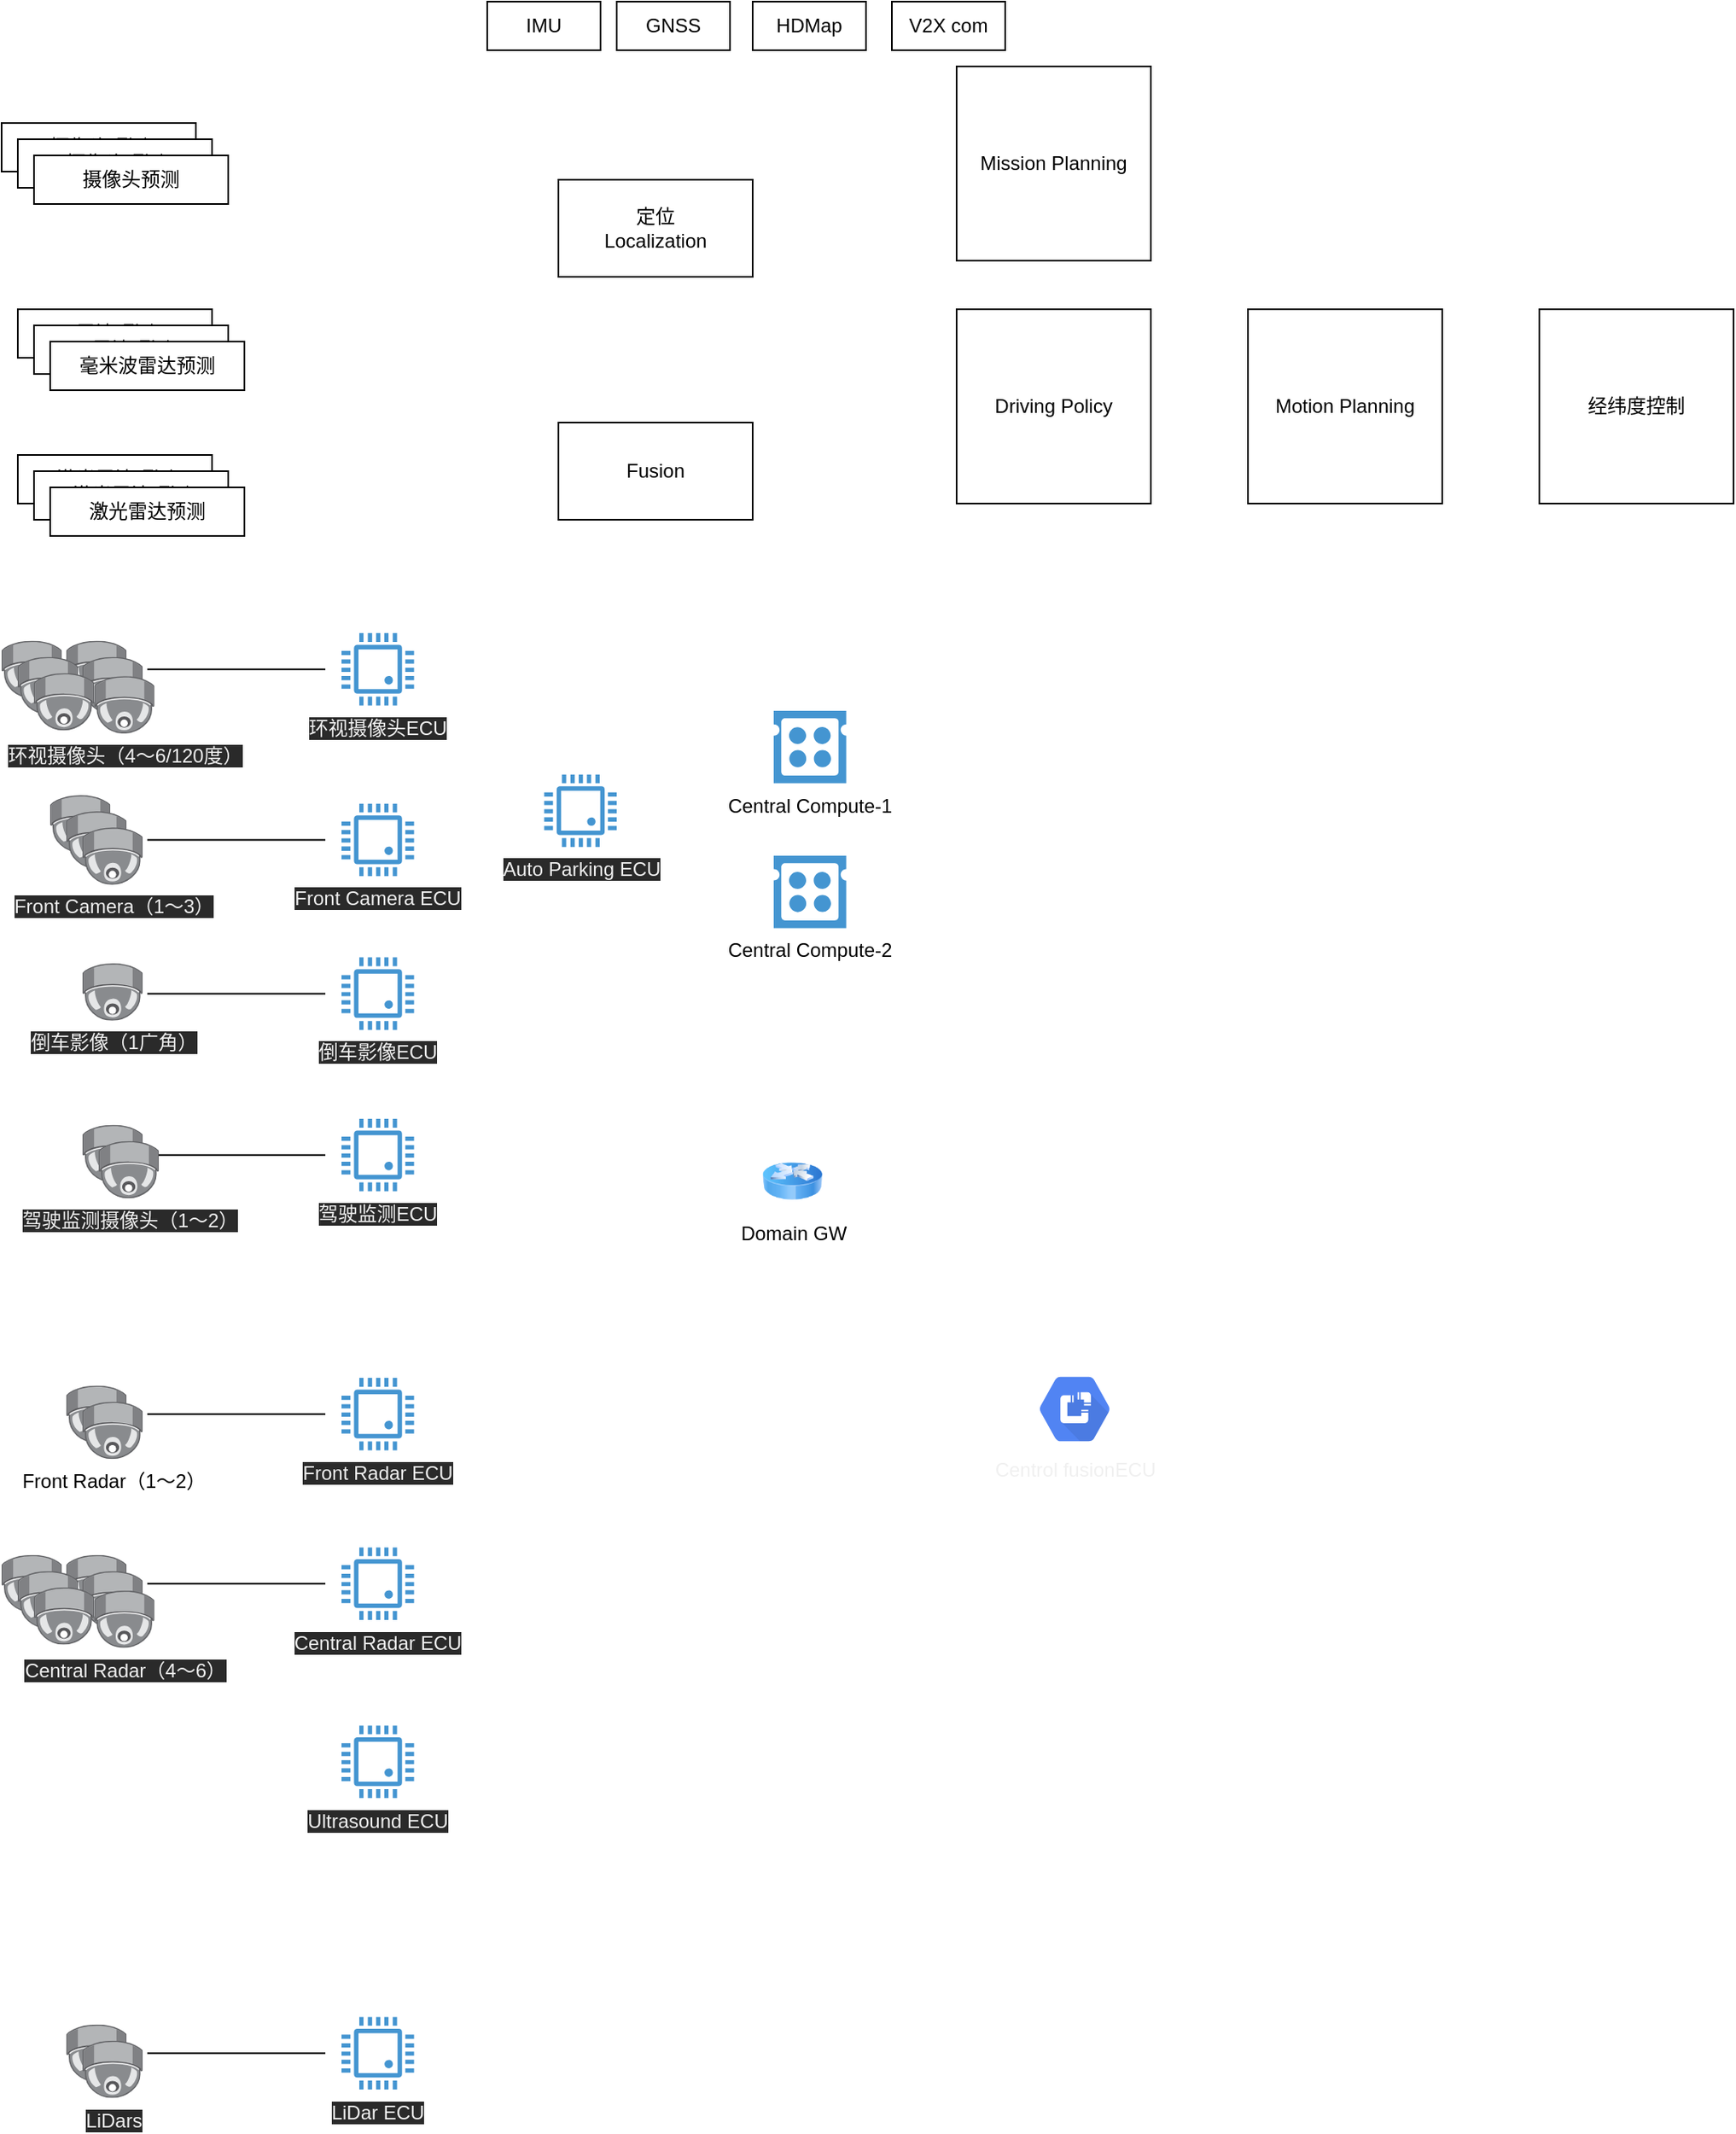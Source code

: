 <mxfile>
    <diagram id="DJZX5yNQ83qQmMtaysAp" name="Page-1">
        <mxGraphModel dx="898" dy="570" grid="1" gridSize="10" guides="1" tooltips="1" connect="1" arrows="1" fold="1" page="1" pageScale="1" pageWidth="827" pageHeight="1169" math="0" shadow="0">
            <root>
                <mxCell id="0"/>
                <mxCell id="1" parent="0"/>
                <mxCell id="2" value="摄像头预测" style="rounded=0;whiteSpace=wrap;html=1;" vertex="1" parent="1">
                    <mxGeometry x="70" y="75" width="120" height="30" as="geometry"/>
                </mxCell>
                <mxCell id="5" value="摄像头预测" style="rounded=0;whiteSpace=wrap;html=1;" vertex="1" parent="1">
                    <mxGeometry x="80" y="85" width="120" height="30" as="geometry"/>
                </mxCell>
                <mxCell id="6" value="摄像头预测" style="rounded=0;whiteSpace=wrap;html=1;" vertex="1" parent="1">
                    <mxGeometry x="90" y="95" width="120" height="30" as="geometry"/>
                </mxCell>
                <mxCell id="7" value="雷达预测" style="rounded=0;whiteSpace=wrap;html=1;" vertex="1" parent="1">
                    <mxGeometry x="80" y="190" width="120" height="30" as="geometry"/>
                </mxCell>
                <mxCell id="8" value="雷达预测" style="rounded=0;whiteSpace=wrap;html=1;" vertex="1" parent="1">
                    <mxGeometry x="90" y="200" width="120" height="30" as="geometry"/>
                </mxCell>
                <mxCell id="9" value="毫米波雷达预测" style="rounded=0;whiteSpace=wrap;html=1;" vertex="1" parent="1">
                    <mxGeometry x="100" y="210" width="120" height="30" as="geometry"/>
                </mxCell>
                <mxCell id="10" value="激光雷达预测" style="rounded=0;whiteSpace=wrap;html=1;" vertex="1" parent="1">
                    <mxGeometry x="80" y="280" width="120" height="30" as="geometry"/>
                </mxCell>
                <mxCell id="11" value="激光雷达预测" style="rounded=0;whiteSpace=wrap;html=1;" vertex="1" parent="1">
                    <mxGeometry x="90" y="290" width="120" height="30" as="geometry"/>
                </mxCell>
                <mxCell id="12" value="激光雷达预测" style="rounded=0;whiteSpace=wrap;html=1;" vertex="1" parent="1">
                    <mxGeometry x="100" y="300" width="120" height="30" as="geometry"/>
                </mxCell>
                <mxCell id="13" value="定位&lt;br&gt;Localization" style="rounded=0;whiteSpace=wrap;html=1;" vertex="1" parent="1">
                    <mxGeometry x="414" y="110" width="120" height="60" as="geometry"/>
                </mxCell>
                <mxCell id="14" value="Fusion" style="rounded=0;whiteSpace=wrap;html=1;" vertex="1" parent="1">
                    <mxGeometry x="414" y="260" width="120" height="60" as="geometry"/>
                </mxCell>
                <mxCell id="16" value="IMU" style="rounded=0;whiteSpace=wrap;html=1;" vertex="1" parent="1">
                    <mxGeometry x="370" width="70" height="30" as="geometry"/>
                </mxCell>
                <mxCell id="17" value="GNSS" style="rounded=0;whiteSpace=wrap;html=1;" vertex="1" parent="1">
                    <mxGeometry x="450" width="70" height="30" as="geometry"/>
                </mxCell>
                <mxCell id="18" value="HDMap" style="rounded=0;whiteSpace=wrap;html=1;" vertex="1" parent="1">
                    <mxGeometry x="534" width="70" height="30" as="geometry"/>
                </mxCell>
                <mxCell id="19" value="Driving Policy" style="rounded=0;whiteSpace=wrap;html=1;" vertex="1" parent="1">
                    <mxGeometry x="660" y="190" width="120" height="120" as="geometry"/>
                </mxCell>
                <mxCell id="20" value="Mission Planning" style="rounded=0;whiteSpace=wrap;html=1;" vertex="1" parent="1">
                    <mxGeometry x="660" y="40" width="120" height="120" as="geometry"/>
                </mxCell>
                <mxCell id="21" value="Motion Planning" style="rounded=0;whiteSpace=wrap;html=1;" vertex="1" parent="1">
                    <mxGeometry x="840" y="190" width="120" height="120" as="geometry"/>
                </mxCell>
                <mxCell id="22" value="V2X com" style="rounded=0;whiteSpace=wrap;html=1;" vertex="1" parent="1">
                    <mxGeometry x="620" width="70" height="30" as="geometry"/>
                </mxCell>
                <mxCell id="23" value="经纬度控制" style="rounded=0;whiteSpace=wrap;html=1;" vertex="1" parent="1">
                    <mxGeometry x="1020" y="190" width="120" height="120" as="geometry"/>
                </mxCell>
                <mxCell id="34" style="edgeStyle=none;html=1;endArrow=none;endFill=0;" edge="1" parent="1">
                    <mxGeometry relative="1" as="geometry">
                        <mxPoint x="160" y="517.75" as="targetPoint"/>
                        <mxPoint x="270" y="517.75" as="sourcePoint"/>
                    </mxGeometry>
                </mxCell>
                <mxCell id="27" value="" style="points=[];aspect=fixed;html=1;align=center;shadow=0;dashed=0;image;image=img/lib/allied_telesis/security/Surveillance_Camera_Ceiling.svg;" vertex="1" parent="1">
                    <mxGeometry x="100.0" y="490.05" width="37.2" height="35.4" as="geometry"/>
                </mxCell>
                <mxCell id="32" value="" style="points=[];aspect=fixed;html=1;align=center;shadow=0;dashed=0;image;image=img/lib/allied_telesis/security/Surveillance_Camera_Ceiling.svg;" vertex="1" parent="1">
                    <mxGeometry x="110.0" y="500.05" width="37.2" height="35.4" as="geometry"/>
                </mxCell>
                <mxCell id="33" value="&lt;span style=&quot;color: rgb(240 , 240 , 240) ; font-family: &amp;#34;helvetica&amp;#34; ; font-size: 12px ; font-style: normal ; font-weight: 400 ; letter-spacing: normal ; text-align: center ; text-indent: 0px ; text-transform: none ; word-spacing: 0px ; background-color: rgb(42 , 42 , 42) ; display: inline ; float: none&quot;&gt;Front Camera（1～3）&lt;/span&gt;" style="points=[];aspect=fixed;html=1;align=center;shadow=0;dashed=0;image;image=img/lib/allied_telesis/security/Surveillance_Camera_Ceiling.svg;" vertex="1" parent="1">
                    <mxGeometry x="120.0" y="510.05" width="37.2" height="35.4" as="geometry"/>
                </mxCell>
                <mxCell id="35" value="&lt;meta charset=&quot;utf-8&quot;&gt;&lt;span style=&quot;color: rgb(240, 240, 240); font-family: helvetica; font-size: 12px; font-style: normal; font-weight: 400; letter-spacing: normal; text-align: center; text-indent: 0px; text-transform: none; word-spacing: 0px; background-color: rgb(42, 42, 42); display: inline; float: none;&quot;&gt;Front Camera ECU&lt;/span&gt;" style="pointerEvents=1;shadow=0;dashed=0;html=1;strokeColor=none;fillColor=#4495D1;labelPosition=center;verticalLabelPosition=bottom;verticalAlign=top;align=center;outlineConnect=0;shape=mxgraph.veeam.cpu;" vertex="1" parent="1">
                    <mxGeometry x="280" y="495.35" width="44.8" height="44.8" as="geometry"/>
                </mxCell>
                <mxCell id="36" style="edgeStyle=none;html=1;endArrow=none;endFill=0;" edge="1" parent="1">
                    <mxGeometry relative="1" as="geometry">
                        <mxPoint x="160" y="872.4" as="targetPoint"/>
                        <mxPoint x="270" y="872.4" as="sourcePoint"/>
                    </mxGeometry>
                </mxCell>
                <mxCell id="38" value="" style="points=[];aspect=fixed;html=1;align=center;shadow=0;dashed=0;image;image=img/lib/allied_telesis/security/Surveillance_Camera_Ceiling.svg;" vertex="1" parent="1">
                    <mxGeometry x="110.0" y="854.7" width="37.2" height="35.4" as="geometry"/>
                </mxCell>
                <mxCell id="39" value="&lt;font face=&quot;helvetica&quot;&gt;Front Radar（1～2）&lt;/font&gt;" style="points=[];aspect=fixed;html=1;align=center;shadow=0;dashed=0;image;image=img/lib/allied_telesis/security/Surveillance_Camera_Ceiling.svg;" vertex="1" parent="1">
                    <mxGeometry x="120" y="864.7" width="37.2" height="35.4" as="geometry"/>
                </mxCell>
                <mxCell id="40" value="&lt;span style=&quot;color: rgb(240 , 240 , 240) ; font-family: &amp;#34;helvetica&amp;#34; ; font-size: 12px ; font-style: normal ; font-weight: 400 ; letter-spacing: normal ; text-align: center ; text-indent: 0px ; text-transform: none ; word-spacing: 0px ; background-color: rgb(42 , 42 , 42) ; display: inline ; float: none&quot;&gt;Front Radar ECU&lt;/span&gt;" style="pointerEvents=1;shadow=0;dashed=0;html=1;strokeColor=none;fillColor=#4495D1;labelPosition=center;verticalLabelPosition=bottom;verticalAlign=top;align=center;outlineConnect=0;shape=mxgraph.veeam.cpu;" vertex="1" parent="1">
                    <mxGeometry x="280" y="850" width="44.8" height="44.8" as="geometry"/>
                </mxCell>
                <mxCell id="41" style="edgeStyle=none;html=1;endArrow=none;endFill=0;" edge="1" parent="1">
                    <mxGeometry relative="1" as="geometry">
                        <mxPoint x="160" y="1267.1" as="targetPoint"/>
                        <mxPoint x="270" y="1267.1" as="sourcePoint"/>
                    </mxGeometry>
                </mxCell>
                <mxCell id="42" value="" style="points=[];aspect=fixed;html=1;align=center;shadow=0;dashed=0;image;image=img/lib/allied_telesis/security/Surveillance_Camera_Ceiling.svg;" vertex="1" parent="1">
                    <mxGeometry x="110" y="1249.4" width="37.2" height="35.4" as="geometry"/>
                </mxCell>
                <mxCell id="43" value="&lt;span style=&quot;color: rgb(240 , 240 , 240) ; font-family: &amp;#34;helvetica&amp;#34; ; font-size: 12px ; font-style: normal ; font-weight: 400 ; letter-spacing: normal ; text-align: center ; text-indent: 0px ; text-transform: none ; word-spacing: 0px ; background-color: rgb(42 , 42 , 42) ; display: inline ; float: none&quot;&gt;LiDars&lt;/span&gt;" style="points=[];aspect=fixed;html=1;align=center;shadow=0;dashed=0;image;image=img/lib/allied_telesis/security/Surveillance_Camera_Ceiling.svg;" vertex="1" parent="1">
                    <mxGeometry x="120" y="1259.4" width="37.2" height="35.4" as="geometry"/>
                </mxCell>
                <mxCell id="44" value="&lt;span style=&quot;color: rgb(240 , 240 , 240) ; font-family: &amp;#34;helvetica&amp;#34; ; font-size: 12px ; font-style: normal ; font-weight: 400 ; letter-spacing: normal ; text-align: center ; text-indent: 0px ; text-transform: none ; word-spacing: 0px ; background-color: rgb(42 , 42 , 42) ; display: inline ; float: none&quot;&gt;LiDar ECU&lt;/span&gt;" style="pointerEvents=1;shadow=0;dashed=0;html=1;strokeColor=none;fillColor=#4495D1;labelPosition=center;verticalLabelPosition=bottom;verticalAlign=top;align=center;outlineConnect=0;shape=mxgraph.veeam.cpu;" vertex="1" parent="1">
                    <mxGeometry x="280" y="1244.7" width="44.8" height="44.8" as="geometry"/>
                </mxCell>
                <mxCell id="45" style="edgeStyle=none;html=1;endArrow=none;endFill=0;" edge="1" parent="1">
                    <mxGeometry relative="1" as="geometry">
                        <mxPoint x="160" y="977.1" as="targetPoint"/>
                        <mxPoint x="270" y="977.1" as="sourcePoint"/>
                    </mxGeometry>
                </mxCell>
                <mxCell id="46" value="" style="points=[];aspect=fixed;html=1;align=center;shadow=0;dashed=0;image;image=img/lib/allied_telesis/security/Surveillance_Camera_Ceiling.svg;" vertex="1" parent="1">
                    <mxGeometry x="110" y="959.4" width="37.2" height="35.4" as="geometry"/>
                </mxCell>
                <mxCell id="48" value="&lt;span style=&quot;color: rgb(240 , 240 , 240) ; font-family: &amp;#34;helvetica&amp;#34; ; font-size: 12px ; font-style: normal ; font-weight: 400 ; letter-spacing: normal ; text-align: center ; text-indent: 0px ; text-transform: none ; word-spacing: 0px ; background-color: rgb(42 , 42 , 42) ; display: inline ; float: none&quot;&gt;Central Radar ECU&lt;/span&gt;" style="pointerEvents=1;shadow=0;dashed=0;html=1;strokeColor=none;fillColor=#4495D1;labelPosition=center;verticalLabelPosition=bottom;verticalAlign=top;align=center;outlineConnect=0;shape=mxgraph.veeam.cpu;" vertex="1" parent="1">
                    <mxGeometry x="280" y="954.7" width="44.8" height="44.8" as="geometry"/>
                </mxCell>
                <mxCell id="49" value="" style="points=[];aspect=fixed;html=1;align=center;shadow=0;dashed=0;image;image=img/lib/allied_telesis/security/Surveillance_Camera_Ceiling.svg;" vertex="1" parent="1">
                    <mxGeometry x="70" y="959.4" width="37.2" height="35.4" as="geometry"/>
                </mxCell>
                <mxCell id="53" value="" style="points=[];aspect=fixed;html=1;align=center;shadow=0;dashed=0;image;image=img/lib/allied_telesis/security/Surveillance_Camera_Ceiling.svg;" vertex="1" parent="1">
                    <mxGeometry x="120" y="969.4" width="37.2" height="35.4" as="geometry"/>
                </mxCell>
                <mxCell id="55" value="" style="points=[];aspect=fixed;html=1;align=center;shadow=0;dashed=0;image;image=img/lib/allied_telesis/security/Surveillance_Camera_Ceiling.svg;" vertex="1" parent="1">
                    <mxGeometry x="80" y="969.4" width="37.2" height="35.4" as="geometry"/>
                </mxCell>
                <mxCell id="56" value="" style="points=[];aspect=fixed;html=1;align=center;shadow=0;dashed=0;image;image=img/lib/allied_telesis/security/Surveillance_Camera_Ceiling.svg;" vertex="1" parent="1">
                    <mxGeometry x="90" y="979.4" width="37.2" height="35.4" as="geometry"/>
                </mxCell>
                <mxCell id="47" value="&lt;span style=&quot;color: rgb(240 , 240 , 240) ; font-family: &amp;#34;helvetica&amp;#34; ; font-size: 12px ; font-style: normal ; font-weight: 400 ; letter-spacing: normal ; text-align: center ; text-indent: 0px ; text-transform: none ; word-spacing: 0px ; background-color: rgb(42 , 42 , 42) ; display: inline ; float: none&quot;&gt;Central Radar（4～6）&lt;/span&gt;" style="points=[];aspect=fixed;html=1;align=center;shadow=0;dashed=0;image;image=img/lib/allied_telesis/security/Surveillance_Camera_Ceiling.svg;" vertex="1" parent="1">
                    <mxGeometry x="127.2" y="981.35" width="37.2" height="35.4" as="geometry"/>
                </mxCell>
                <mxCell id="57" value="&lt;span style=&quot;color: rgb(240 , 240 , 240) ; font-family: &amp;#34;helvetica&amp;#34; ; font-size: 12px ; font-style: normal ; font-weight: 400 ; letter-spacing: normal ; text-align: center ; text-indent: 0px ; text-transform: none ; word-spacing: 0px ; background-color: rgb(42 , 42 , 42) ; display: inline ; float: none&quot;&gt;Auto Parking ECU&lt;/span&gt;" style="pointerEvents=1;shadow=0;dashed=0;html=1;strokeColor=none;fillColor=#4495D1;labelPosition=center;verticalLabelPosition=bottom;verticalAlign=top;align=center;outlineConnect=0;shape=mxgraph.veeam.cpu;" vertex="1" parent="1">
                    <mxGeometry x="405.2" y="477.35" width="44.8" height="44.8" as="geometry"/>
                </mxCell>
                <mxCell id="61" value="Central Compute-1" style="pointerEvents=1;shadow=0;dashed=0;html=1;strokeColor=none;fillColor=#4495D1;labelPosition=center;verticalLabelPosition=bottom;verticalAlign=top;align=center;outlineConnect=0;shape=mxgraph.veeam.cpu_socket;" vertex="1" parent="1">
                    <mxGeometry x="547" y="438" width="44.8" height="44.8" as="geometry"/>
                </mxCell>
                <mxCell id="62" value="Central Compute-2" style="pointerEvents=1;shadow=0;dashed=0;html=1;strokeColor=none;fillColor=#4495D1;labelPosition=center;verticalLabelPosition=bottom;verticalAlign=top;align=center;outlineConnect=0;shape=mxgraph.veeam.cpu_socket;" vertex="1" parent="1">
                    <mxGeometry x="547" y="527.45" width="44.8" height="44.8" as="geometry"/>
                </mxCell>
                <mxCell id="63" value="Domain GW" style="image;html=1;image=img/lib/clip_art/networking/Router_Icon_128x128.png;aspect=fixed;" vertex="1" parent="1">
                    <mxGeometry x="540" y="710" width="37" height="37" as="geometry"/>
                </mxCell>
                <mxCell id="64" value="&lt;span style=&quot;color: rgb(240 , 240 , 240) ; font-family: &amp;#34;helvetica&amp;#34; ; font-size: 12px ; font-weight: 400&quot;&gt;Centrol fusionECU&lt;/span&gt;" style="sketch=0;html=1;fillColor=#5184F3;strokeColor=none;verticalAlign=top;labelPosition=center;verticalLabelPosition=bottom;align=center;spacingTop=-6;fontSize=11;fontStyle=1;fontColor=#999999;shape=mxgraph.gcp2.hexIcon;prIcon=cloud_data_fusion" vertex="1" parent="1">
                    <mxGeometry x="700" y="840" width="66" height="58.5" as="geometry"/>
                </mxCell>
                <mxCell id="65" value="&lt;span style=&quot;color: rgb(240 , 240 , 240) ; font-family: &amp;#34;helvetica&amp;#34; ; font-size: 12px ; font-style: normal ; font-weight: 400 ; letter-spacing: normal ; text-align: center ; text-indent: 0px ; text-transform: none ; word-spacing: 0px ; background-color: rgb(42 , 42 , 42) ; display: inline ; float: none&quot;&gt;Ultrasound ECU&lt;/span&gt;" style="pointerEvents=1;shadow=0;dashed=0;html=1;strokeColor=none;fillColor=#4495D1;labelPosition=center;verticalLabelPosition=bottom;verticalAlign=top;align=center;outlineConnect=0;shape=mxgraph.veeam.cpu;" vertex="1" parent="1">
                    <mxGeometry x="280" y="1064.7" width="44.8" height="44.8" as="geometry"/>
                </mxCell>
                <mxCell id="66" style="edgeStyle=none;html=1;endArrow=none;endFill=0;" edge="1" parent="1">
                    <mxGeometry relative="1" as="geometry">
                        <mxPoint x="160" y="412.4" as="targetPoint"/>
                        <mxPoint x="270" y="412.4" as="sourcePoint"/>
                    </mxGeometry>
                </mxCell>
                <mxCell id="67" value="" style="points=[];aspect=fixed;html=1;align=center;shadow=0;dashed=0;image;image=img/lib/allied_telesis/security/Surveillance_Camera_Ceiling.svg;" vertex="1" parent="1">
                    <mxGeometry x="110" y="394.7" width="37.2" height="35.4" as="geometry"/>
                </mxCell>
                <mxCell id="68" value="&lt;span style=&quot;color: rgb(240 , 240 , 240) ; font-family: &amp;#34;helvetica&amp;#34; ; font-size: 12px ; font-style: normal ; font-weight: 400 ; letter-spacing: normal ; text-align: center ; text-indent: 0px ; text-transform: none ; word-spacing: 0px ; background-color: rgb(42 , 42 , 42) ; display: inline ; float: none&quot;&gt;环视摄像头ECU&lt;/span&gt;" style="pointerEvents=1;shadow=0;dashed=0;html=1;strokeColor=none;fillColor=#4495D1;labelPosition=center;verticalLabelPosition=bottom;verticalAlign=top;align=center;outlineConnect=0;shape=mxgraph.veeam.cpu;" vertex="1" parent="1">
                    <mxGeometry x="280" y="390" width="44.8" height="44.8" as="geometry"/>
                </mxCell>
                <mxCell id="69" value="" style="points=[];aspect=fixed;html=1;align=center;shadow=0;dashed=0;image;image=img/lib/allied_telesis/security/Surveillance_Camera_Ceiling.svg;" vertex="1" parent="1">
                    <mxGeometry x="70" y="394.7" width="37.2" height="35.4" as="geometry"/>
                </mxCell>
                <mxCell id="70" value="" style="points=[];aspect=fixed;html=1;align=center;shadow=0;dashed=0;image;image=img/lib/allied_telesis/security/Surveillance_Camera_Ceiling.svg;" vertex="1" parent="1">
                    <mxGeometry x="120" y="404.7" width="37.2" height="35.4" as="geometry"/>
                </mxCell>
                <mxCell id="71" value="" style="points=[];aspect=fixed;html=1;align=center;shadow=0;dashed=0;image;image=img/lib/allied_telesis/security/Surveillance_Camera_Ceiling.svg;" vertex="1" parent="1">
                    <mxGeometry x="80" y="404.7" width="37.2" height="35.4" as="geometry"/>
                </mxCell>
                <mxCell id="72" value="" style="points=[];aspect=fixed;html=1;align=center;shadow=0;dashed=0;image;image=img/lib/allied_telesis/security/Surveillance_Camera_Ceiling.svg;" vertex="1" parent="1">
                    <mxGeometry x="90" y="414.7" width="37.2" height="35.4" as="geometry"/>
                </mxCell>
                <mxCell id="73" value="&lt;span style=&quot;color: rgb(240 , 240 , 240) ; font-family: &amp;#34;helvetica&amp;#34; ; font-size: 12px ; font-style: normal ; font-weight: 400 ; letter-spacing: normal ; text-align: center ; text-indent: 0px ; text-transform: none ; word-spacing: 0px ; background-color: rgb(42 , 42 , 42) ; display: inline ; float: none&quot;&gt;环视摄像头（4～6/120度）&lt;/span&gt;" style="points=[];aspect=fixed;html=1;align=center;shadow=0;dashed=0;image;image=img/lib/allied_telesis/security/Surveillance_Camera_Ceiling.svg;" vertex="1" parent="1">
                    <mxGeometry x="127.2" y="416.65" width="37.2" height="35.4" as="geometry"/>
                </mxCell>
                <mxCell id="74" style="edgeStyle=none;html=1;endArrow=none;endFill=0;" edge="1" parent="1">
                    <mxGeometry relative="1" as="geometry">
                        <mxPoint x="160" y="612.7" as="targetPoint"/>
                        <mxPoint x="270" y="612.7" as="sourcePoint"/>
                    </mxGeometry>
                </mxCell>
                <mxCell id="77" value="&lt;span style=&quot;color: rgb(240 , 240 , 240) ; font-family: &amp;#34;helvetica&amp;#34; ; font-size: 12px ; font-style: normal ; font-weight: 400 ; letter-spacing: normal ; text-align: center ; text-indent: 0px ; text-transform: none ; word-spacing: 0px ; background-color: rgb(42 , 42 , 42) ; display: inline ; float: none&quot;&gt;倒车影像（1广角）&lt;/span&gt;" style="points=[];aspect=fixed;html=1;align=center;shadow=0;dashed=0;image;image=img/lib/allied_telesis/security/Surveillance_Camera_Ceiling.svg;" vertex="1" parent="1">
                    <mxGeometry x="120" y="594" width="37.2" height="35.4" as="geometry"/>
                </mxCell>
                <mxCell id="78" value="&lt;span style=&quot;color: rgb(240 , 240 , 240) ; font-family: &amp;#34;helvetica&amp;#34; ; font-size: 12px ; font-style: normal ; font-weight: 400 ; letter-spacing: normal ; text-align: center ; text-indent: 0px ; text-transform: none ; word-spacing: 0px ; background-color: rgb(42 , 42 , 42) ; display: inline ; float: none&quot;&gt;倒车影像ECU&lt;/span&gt;" style="pointerEvents=1;shadow=0;dashed=0;html=1;strokeColor=none;fillColor=#4495D1;labelPosition=center;verticalLabelPosition=bottom;verticalAlign=top;align=center;outlineConnect=0;shape=mxgraph.veeam.cpu;" vertex="1" parent="1">
                    <mxGeometry x="280" y="590.3" width="44.8" height="44.8" as="geometry"/>
                </mxCell>
                <mxCell id="79" style="edgeStyle=none;html=1;endArrow=none;endFill=0;" edge="1" parent="1">
                    <mxGeometry relative="1" as="geometry">
                        <mxPoint x="160" y="712.4" as="targetPoint"/>
                        <mxPoint x="270" y="712.4" as="sourcePoint"/>
                    </mxGeometry>
                </mxCell>
                <mxCell id="80" value="" style="points=[];aspect=fixed;html=1;align=center;shadow=0;dashed=0;image;image=img/lib/allied_telesis/security/Surveillance_Camera_Ceiling.svg;" vertex="1" parent="1">
                    <mxGeometry x="120" y="693.7" width="37.2" height="35.4" as="geometry"/>
                </mxCell>
                <mxCell id="81" value="&lt;span style=&quot;color: rgb(240 , 240 , 240) ; font-family: &amp;#34;helvetica&amp;#34; ; font-size: 12px ; font-style: normal ; font-weight: 400 ; letter-spacing: normal ; text-align: center ; text-indent: 0px ; text-transform: none ; word-spacing: 0px ; background-color: rgb(42 , 42 , 42) ; display: inline ; float: none&quot;&gt;驾驶监测ECU&lt;/span&gt;" style="pointerEvents=1;shadow=0;dashed=0;html=1;strokeColor=none;fillColor=#4495D1;labelPosition=center;verticalLabelPosition=bottom;verticalAlign=top;align=center;outlineConnect=0;shape=mxgraph.veeam.cpu;" vertex="1" parent="1">
                    <mxGeometry x="280" y="690.0" width="44.8" height="44.8" as="geometry"/>
                </mxCell>
                <mxCell id="82" value="&lt;span style=&quot;color: rgb(240 , 240 , 240) ; font-family: &amp;#34;helvetica&amp;#34; ; font-size: 12px ; font-style: normal ; font-weight: 400 ; letter-spacing: normal ; text-align: center ; text-indent: 0px ; text-transform: none ; word-spacing: 0px ; background-color: rgb(42 , 42 , 42) ; display: inline ; float: none&quot;&gt;驾驶监测摄像头（1～2）&lt;/span&gt;" style="points=[];aspect=fixed;html=1;align=center;shadow=0;dashed=0;image;image=img/lib/allied_telesis/security/Surveillance_Camera_Ceiling.svg;" vertex="1" parent="1">
                    <mxGeometry x="130" y="703.7" width="37.2" height="35.4" as="geometry"/>
                </mxCell>
            </root>
        </mxGraphModel>
    </diagram>
</mxfile>